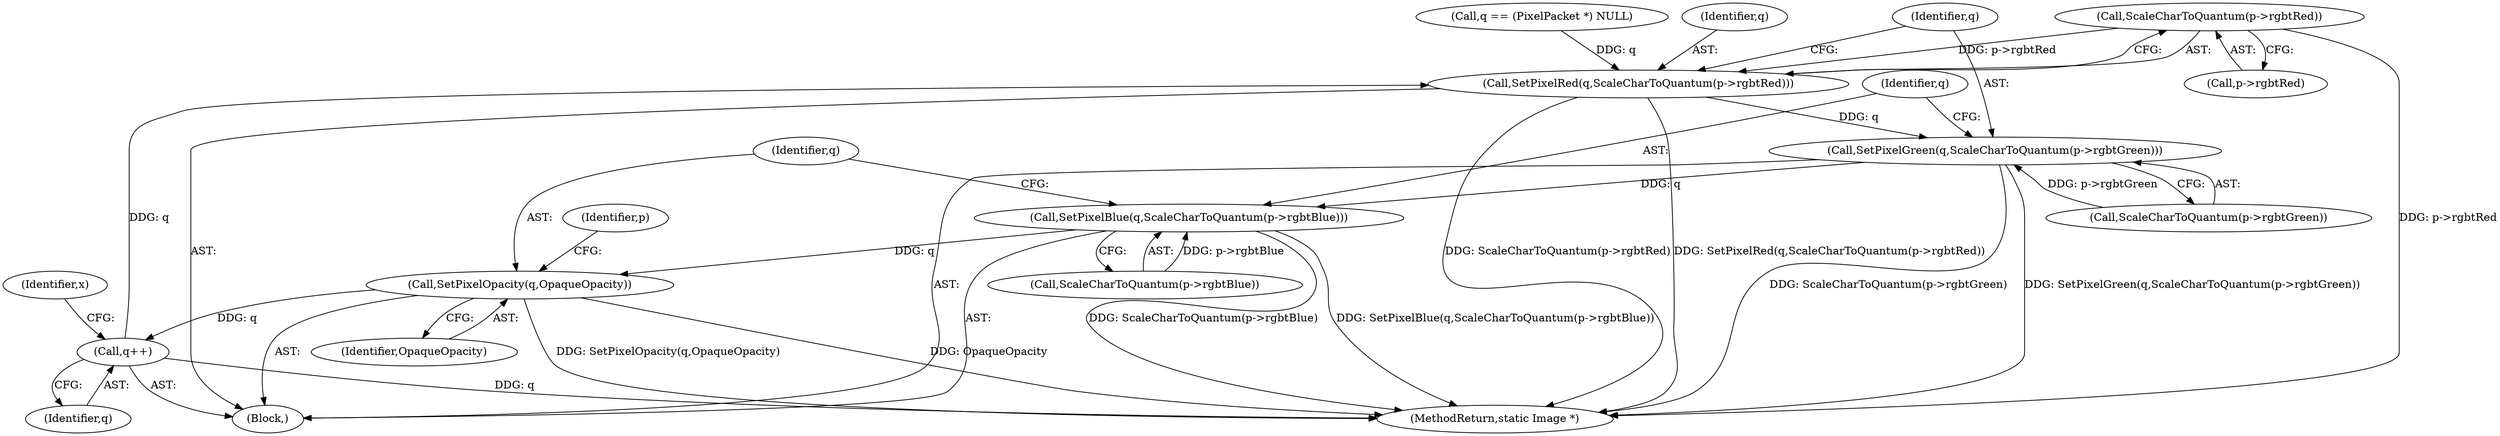 digraph "0_ImageMagick_f6e9d0d9955e85bdd7540b251cd50d598dacc5e6_55@pointer" {
"1000481" [label="(Call,ScaleCharToQuantum(p->rgbtRed))"];
"1000479" [label="(Call,SetPixelRed(q,ScaleCharToQuantum(p->rgbtRed)))"];
"1000485" [label="(Call,SetPixelGreen(q,ScaleCharToQuantum(p->rgbtGreen)))"];
"1000491" [label="(Call,SetPixelBlue(q,ScaleCharToQuantum(p->rgbtBlue)))"];
"1000497" [label="(Call,SetPixelOpacity(q,OpaqueOpacity))"];
"1000502" [label="(Call,q++)"];
"1000485" [label="(Call,SetPixelGreen(q,ScaleCharToQuantum(p->rgbtGreen)))"];
"1000498" [label="(Identifier,q)"];
"1000503" [label="(Identifier,q)"];
"1000479" [label="(Call,SetPixelRed(q,ScaleCharToQuantum(p->rgbtRed)))"];
"1000491" [label="(Call,SetPixelBlue(q,ScaleCharToQuantum(p->rgbtBlue)))"];
"1000493" [label="(Call,ScaleCharToQuantum(p->rgbtBlue))"];
"1000502" [label="(Call,q++)"];
"1000481" [label="(Call,ScaleCharToQuantum(p->rgbtRed))"];
"1000497" [label="(Call,SetPixelOpacity(q,OpaqueOpacity))"];
"1000477" [label="(Identifier,x)"];
"1000459" [label="(Call,q == (PixelPacket *) NULL)"];
"1000480" [label="(Identifier,q)"];
"1000492" [label="(Identifier,q)"];
"1000487" [label="(Call,ScaleCharToQuantum(p->rgbtGreen))"];
"1000499" [label="(Identifier,OpaqueOpacity)"];
"1000478" [label="(Block,)"];
"1000519" [label="(MethodReturn,static Image *)"];
"1000482" [label="(Call,p->rgbtRed)"];
"1000501" [label="(Identifier,p)"];
"1000486" [label="(Identifier,q)"];
"1000481" -> "1000479"  [label="AST: "];
"1000481" -> "1000482"  [label="CFG: "];
"1000482" -> "1000481"  [label="AST: "];
"1000479" -> "1000481"  [label="CFG: "];
"1000481" -> "1000519"  [label="DDG: p->rgbtRed"];
"1000481" -> "1000479"  [label="DDG: p->rgbtRed"];
"1000479" -> "1000478"  [label="AST: "];
"1000480" -> "1000479"  [label="AST: "];
"1000486" -> "1000479"  [label="CFG: "];
"1000479" -> "1000519"  [label="DDG: SetPixelRed(q,ScaleCharToQuantum(p->rgbtRed))"];
"1000479" -> "1000519"  [label="DDG: ScaleCharToQuantum(p->rgbtRed)"];
"1000459" -> "1000479"  [label="DDG: q"];
"1000502" -> "1000479"  [label="DDG: q"];
"1000479" -> "1000485"  [label="DDG: q"];
"1000485" -> "1000478"  [label="AST: "];
"1000485" -> "1000487"  [label="CFG: "];
"1000486" -> "1000485"  [label="AST: "];
"1000487" -> "1000485"  [label="AST: "];
"1000492" -> "1000485"  [label="CFG: "];
"1000485" -> "1000519"  [label="DDG: ScaleCharToQuantum(p->rgbtGreen)"];
"1000485" -> "1000519"  [label="DDG: SetPixelGreen(q,ScaleCharToQuantum(p->rgbtGreen))"];
"1000487" -> "1000485"  [label="DDG: p->rgbtGreen"];
"1000485" -> "1000491"  [label="DDG: q"];
"1000491" -> "1000478"  [label="AST: "];
"1000491" -> "1000493"  [label="CFG: "];
"1000492" -> "1000491"  [label="AST: "];
"1000493" -> "1000491"  [label="AST: "];
"1000498" -> "1000491"  [label="CFG: "];
"1000491" -> "1000519"  [label="DDG: ScaleCharToQuantum(p->rgbtBlue)"];
"1000491" -> "1000519"  [label="DDG: SetPixelBlue(q,ScaleCharToQuantum(p->rgbtBlue))"];
"1000493" -> "1000491"  [label="DDG: p->rgbtBlue"];
"1000491" -> "1000497"  [label="DDG: q"];
"1000497" -> "1000478"  [label="AST: "];
"1000497" -> "1000499"  [label="CFG: "];
"1000498" -> "1000497"  [label="AST: "];
"1000499" -> "1000497"  [label="AST: "];
"1000501" -> "1000497"  [label="CFG: "];
"1000497" -> "1000519"  [label="DDG: SetPixelOpacity(q,OpaqueOpacity)"];
"1000497" -> "1000519"  [label="DDG: OpaqueOpacity"];
"1000497" -> "1000502"  [label="DDG: q"];
"1000502" -> "1000478"  [label="AST: "];
"1000502" -> "1000503"  [label="CFG: "];
"1000503" -> "1000502"  [label="AST: "];
"1000477" -> "1000502"  [label="CFG: "];
"1000502" -> "1000519"  [label="DDG: q"];
}
